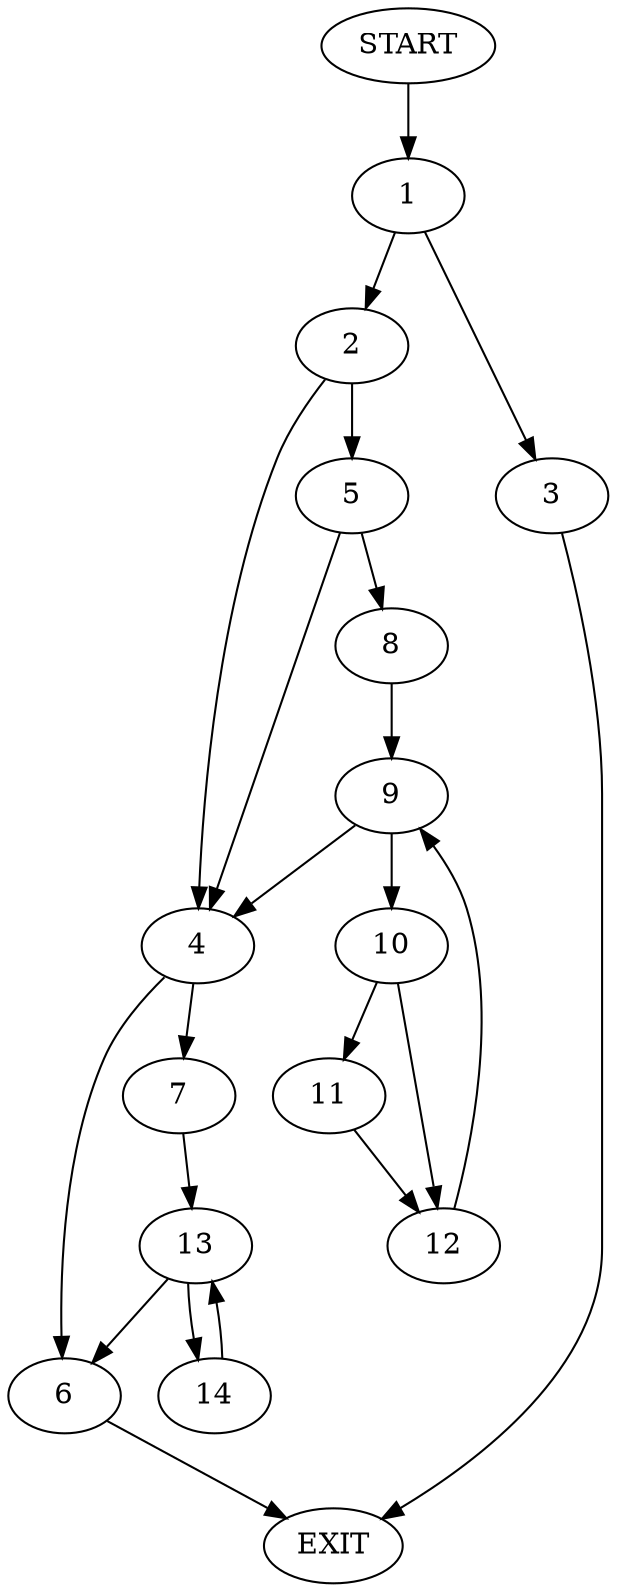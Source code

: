 digraph {
0 [label="START"]
15 [label="EXIT"]
0 -> 1
1 -> 2
1 -> 3
2 -> 4
2 -> 5
3 -> 15
4 -> 6
4 -> 7
5 -> 4
5 -> 8
8 -> 9
9 -> 4
9 -> 10
10 -> 11
10 -> 12
12 -> 9
11 -> 12
7 -> 13
6 -> 15
13 -> 14
13 -> 6
14 -> 13
}

